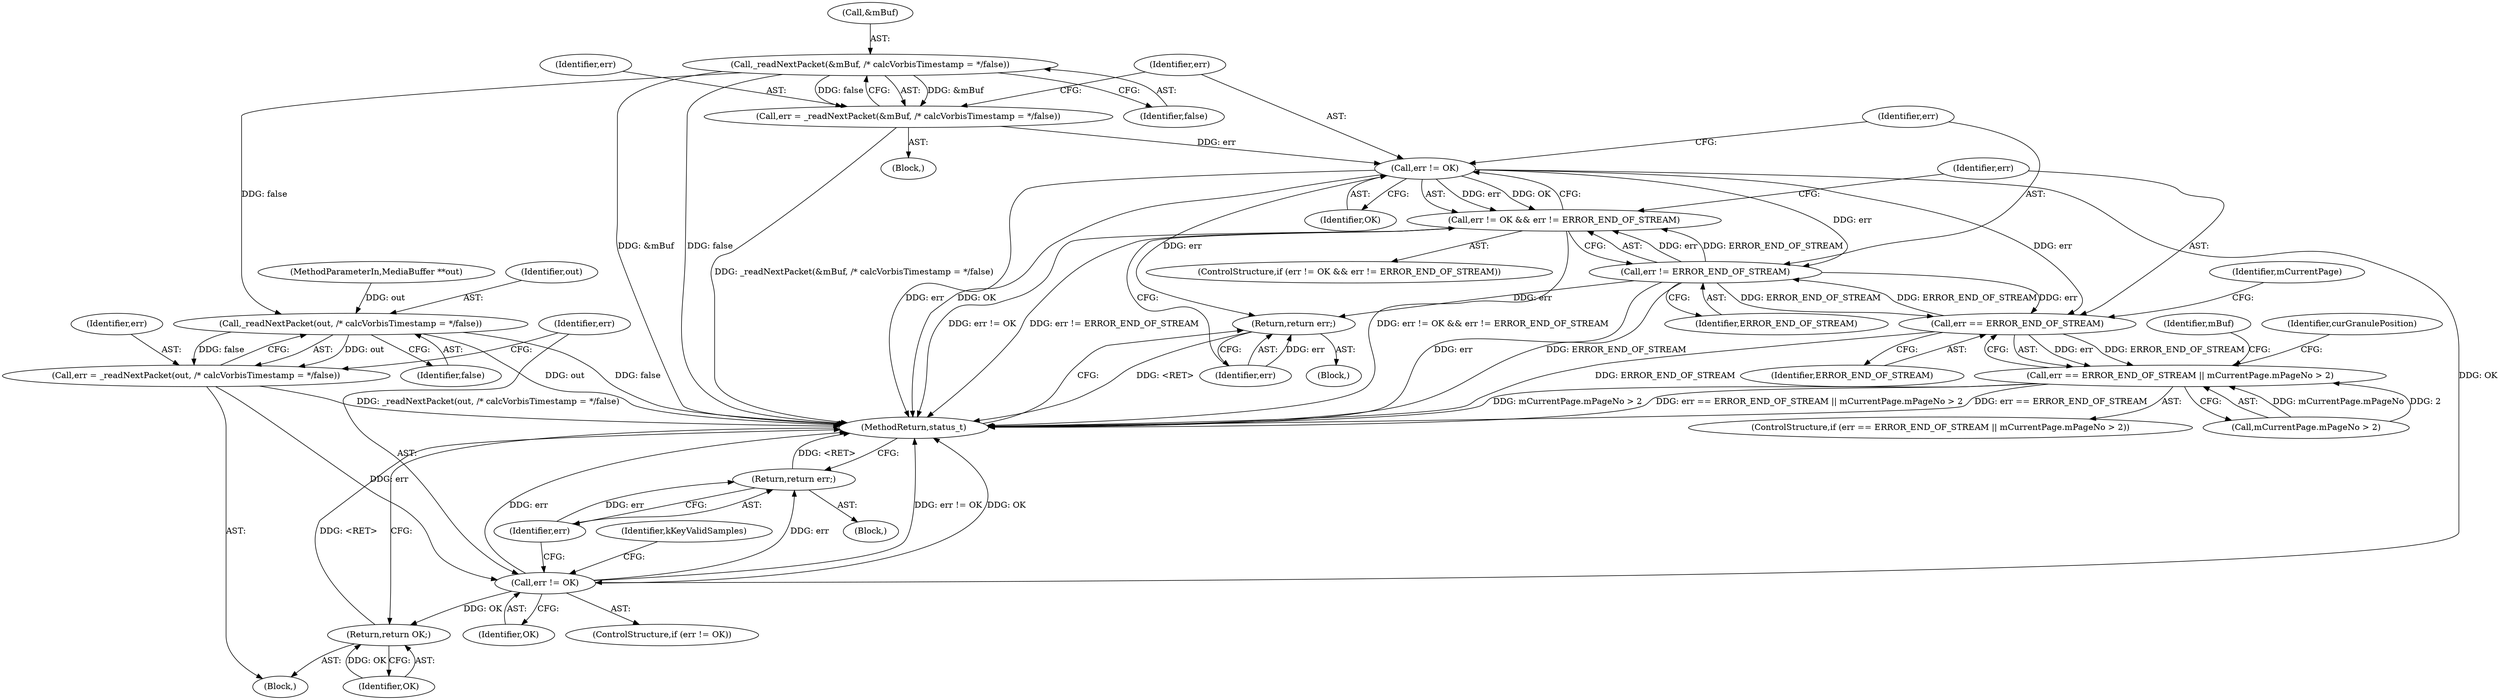digraph "0_Android_d07f5c14e811951ff9b411ceb84e7288e0d04aaf@API" {
"1000129" [label="(Call,_readNextPacket(&mBuf, /* calcVorbisTimestamp = */false))"];
"1000127" [label="(Call,err = _readNextPacket(&mBuf, /* calcVorbisTimestamp = */false))"];
"1000135" [label="(Call,err != OK)"];
"1000134" [label="(Call,err != OK && err != ERROR_END_OF_STREAM)"];
"1000138" [label="(Call,err != ERROR_END_OF_STREAM)"];
"1000142" [label="(Return,return err;)"];
"1000146" [label="(Call,err == ERROR_END_OF_STREAM)"];
"1000145" [label="(Call,err == ERROR_END_OF_STREAM || mCurrentPage.mPageNo > 2)"];
"1000202" [label="(Call,err != OK)"];
"1000206" [label="(Return,return err;)"];
"1000250" [label="(Return,return OK;)"];
"1000198" [label="(Call,_readNextPacket(out, /* calcVorbisTimestamp = */false))"];
"1000196" [label="(Call,err = _readNextPacket(out, /* calcVorbisTimestamp = */false))"];
"1000204" [label="(Identifier,OK)"];
"1000137" [label="(Identifier,OK)"];
"1000252" [label="(MethodReturn,status_t)"];
"1000250" [label="(Return,return OK;)"];
"1000141" [label="(Block,)"];
"1000149" [label="(Call,mCurrentPage.mPageNo > 2)"];
"1000151" [label="(Identifier,mCurrentPage)"];
"1000201" [label="(ControlStructure,if (err != OK))"];
"1000147" [label="(Identifier,err)"];
"1000146" [label="(Call,err == ERROR_END_OF_STREAM)"];
"1000211" [label="(Identifier,kKeyValidSamples)"];
"1000202" [label="(Call,err != OK)"];
"1000198" [label="(Call,_readNextPacket(out, /* calcVorbisTimestamp = */false))"];
"1000129" [label="(Call,_readNextPacket(&mBuf, /* calcVorbisTimestamp = */false))"];
"1000197" [label="(Identifier,err)"];
"1000127" [label="(Call,err = _readNextPacket(&mBuf, /* calcVorbisTimestamp = */false))"];
"1000157" [label="(Identifier,mBuf)"];
"1000139" [label="(Identifier,err)"];
"1000125" [label="(Block,)"];
"1000143" [label="(Identifier,err)"];
"1000136" [label="(Identifier,err)"];
"1000132" [label="(Identifier,false)"];
"1000166" [label="(Identifier,curGranulePosition)"];
"1000104" [label="(Block,)"];
"1000200" [label="(Identifier,false)"];
"1000148" [label="(Identifier,ERROR_END_OF_STREAM)"];
"1000128" [label="(Identifier,err)"];
"1000133" [label="(ControlStructure,if (err != OK && err != ERROR_END_OF_STREAM))"];
"1000138" [label="(Call,err != ERROR_END_OF_STREAM)"];
"1000199" [label="(Identifier,out)"];
"1000134" [label="(Call,err != OK && err != ERROR_END_OF_STREAM)"];
"1000145" [label="(Call,err == ERROR_END_OF_STREAM || mCurrentPage.mPageNo > 2)"];
"1000140" [label="(Identifier,ERROR_END_OF_STREAM)"];
"1000206" [label="(Return,return err;)"];
"1000142" [label="(Return,return err;)"];
"1000103" [label="(MethodParameterIn,MediaBuffer **out)"];
"1000135" [label="(Call,err != OK)"];
"1000203" [label="(Identifier,err)"];
"1000205" [label="(Block,)"];
"1000196" [label="(Call,err = _readNextPacket(out, /* calcVorbisTimestamp = */false))"];
"1000251" [label="(Identifier,OK)"];
"1000207" [label="(Identifier,err)"];
"1000144" [label="(ControlStructure,if (err == ERROR_END_OF_STREAM || mCurrentPage.mPageNo > 2))"];
"1000130" [label="(Call,&mBuf)"];
"1000129" -> "1000127"  [label="AST: "];
"1000129" -> "1000132"  [label="CFG: "];
"1000130" -> "1000129"  [label="AST: "];
"1000132" -> "1000129"  [label="AST: "];
"1000127" -> "1000129"  [label="CFG: "];
"1000129" -> "1000252"  [label="DDG: &mBuf"];
"1000129" -> "1000252"  [label="DDG: false"];
"1000129" -> "1000127"  [label="DDG: &mBuf"];
"1000129" -> "1000127"  [label="DDG: false"];
"1000129" -> "1000198"  [label="DDG: false"];
"1000127" -> "1000125"  [label="AST: "];
"1000128" -> "1000127"  [label="AST: "];
"1000136" -> "1000127"  [label="CFG: "];
"1000127" -> "1000252"  [label="DDG: _readNextPacket(&mBuf, /* calcVorbisTimestamp = */false)"];
"1000127" -> "1000135"  [label="DDG: err"];
"1000135" -> "1000134"  [label="AST: "];
"1000135" -> "1000137"  [label="CFG: "];
"1000136" -> "1000135"  [label="AST: "];
"1000137" -> "1000135"  [label="AST: "];
"1000139" -> "1000135"  [label="CFG: "];
"1000134" -> "1000135"  [label="CFG: "];
"1000135" -> "1000252"  [label="DDG: err"];
"1000135" -> "1000252"  [label="DDG: OK"];
"1000135" -> "1000134"  [label="DDG: err"];
"1000135" -> "1000134"  [label="DDG: OK"];
"1000135" -> "1000138"  [label="DDG: err"];
"1000135" -> "1000142"  [label="DDG: err"];
"1000135" -> "1000146"  [label="DDG: err"];
"1000135" -> "1000202"  [label="DDG: OK"];
"1000134" -> "1000133"  [label="AST: "];
"1000134" -> "1000138"  [label="CFG: "];
"1000138" -> "1000134"  [label="AST: "];
"1000143" -> "1000134"  [label="CFG: "];
"1000147" -> "1000134"  [label="CFG: "];
"1000134" -> "1000252"  [label="DDG: err != OK && err != ERROR_END_OF_STREAM"];
"1000134" -> "1000252"  [label="DDG: err != OK"];
"1000134" -> "1000252"  [label="DDG: err != ERROR_END_OF_STREAM"];
"1000138" -> "1000134"  [label="DDG: err"];
"1000138" -> "1000134"  [label="DDG: ERROR_END_OF_STREAM"];
"1000138" -> "1000140"  [label="CFG: "];
"1000139" -> "1000138"  [label="AST: "];
"1000140" -> "1000138"  [label="AST: "];
"1000138" -> "1000252"  [label="DDG: err"];
"1000138" -> "1000252"  [label="DDG: ERROR_END_OF_STREAM"];
"1000146" -> "1000138"  [label="DDG: ERROR_END_OF_STREAM"];
"1000138" -> "1000142"  [label="DDG: err"];
"1000138" -> "1000146"  [label="DDG: err"];
"1000138" -> "1000146"  [label="DDG: ERROR_END_OF_STREAM"];
"1000142" -> "1000141"  [label="AST: "];
"1000142" -> "1000143"  [label="CFG: "];
"1000143" -> "1000142"  [label="AST: "];
"1000252" -> "1000142"  [label="CFG: "];
"1000142" -> "1000252"  [label="DDG: <RET>"];
"1000143" -> "1000142"  [label="DDG: err"];
"1000146" -> "1000145"  [label="AST: "];
"1000146" -> "1000148"  [label="CFG: "];
"1000147" -> "1000146"  [label="AST: "];
"1000148" -> "1000146"  [label="AST: "];
"1000151" -> "1000146"  [label="CFG: "];
"1000145" -> "1000146"  [label="CFG: "];
"1000146" -> "1000252"  [label="DDG: ERROR_END_OF_STREAM"];
"1000146" -> "1000145"  [label="DDG: err"];
"1000146" -> "1000145"  [label="DDG: ERROR_END_OF_STREAM"];
"1000145" -> "1000144"  [label="AST: "];
"1000145" -> "1000149"  [label="CFG: "];
"1000149" -> "1000145"  [label="AST: "];
"1000157" -> "1000145"  [label="CFG: "];
"1000166" -> "1000145"  [label="CFG: "];
"1000145" -> "1000252"  [label="DDG: mCurrentPage.mPageNo > 2"];
"1000145" -> "1000252"  [label="DDG: err == ERROR_END_OF_STREAM || mCurrentPage.mPageNo > 2"];
"1000145" -> "1000252"  [label="DDG: err == ERROR_END_OF_STREAM"];
"1000149" -> "1000145"  [label="DDG: mCurrentPage.mPageNo"];
"1000149" -> "1000145"  [label="DDG: 2"];
"1000202" -> "1000201"  [label="AST: "];
"1000202" -> "1000204"  [label="CFG: "];
"1000203" -> "1000202"  [label="AST: "];
"1000204" -> "1000202"  [label="AST: "];
"1000207" -> "1000202"  [label="CFG: "];
"1000211" -> "1000202"  [label="CFG: "];
"1000202" -> "1000252"  [label="DDG: err"];
"1000202" -> "1000252"  [label="DDG: err != OK"];
"1000202" -> "1000252"  [label="DDG: OK"];
"1000196" -> "1000202"  [label="DDG: err"];
"1000202" -> "1000206"  [label="DDG: err"];
"1000202" -> "1000250"  [label="DDG: OK"];
"1000206" -> "1000205"  [label="AST: "];
"1000206" -> "1000207"  [label="CFG: "];
"1000207" -> "1000206"  [label="AST: "];
"1000252" -> "1000206"  [label="CFG: "];
"1000206" -> "1000252"  [label="DDG: <RET>"];
"1000207" -> "1000206"  [label="DDG: err"];
"1000250" -> "1000104"  [label="AST: "];
"1000250" -> "1000251"  [label="CFG: "];
"1000251" -> "1000250"  [label="AST: "];
"1000252" -> "1000250"  [label="CFG: "];
"1000250" -> "1000252"  [label="DDG: <RET>"];
"1000251" -> "1000250"  [label="DDG: OK"];
"1000198" -> "1000196"  [label="AST: "];
"1000198" -> "1000200"  [label="CFG: "];
"1000199" -> "1000198"  [label="AST: "];
"1000200" -> "1000198"  [label="AST: "];
"1000196" -> "1000198"  [label="CFG: "];
"1000198" -> "1000252"  [label="DDG: false"];
"1000198" -> "1000252"  [label="DDG: out"];
"1000198" -> "1000196"  [label="DDG: out"];
"1000198" -> "1000196"  [label="DDG: false"];
"1000103" -> "1000198"  [label="DDG: out"];
"1000196" -> "1000104"  [label="AST: "];
"1000197" -> "1000196"  [label="AST: "];
"1000203" -> "1000196"  [label="CFG: "];
"1000196" -> "1000252"  [label="DDG: _readNextPacket(out, /* calcVorbisTimestamp = */false)"];
}
